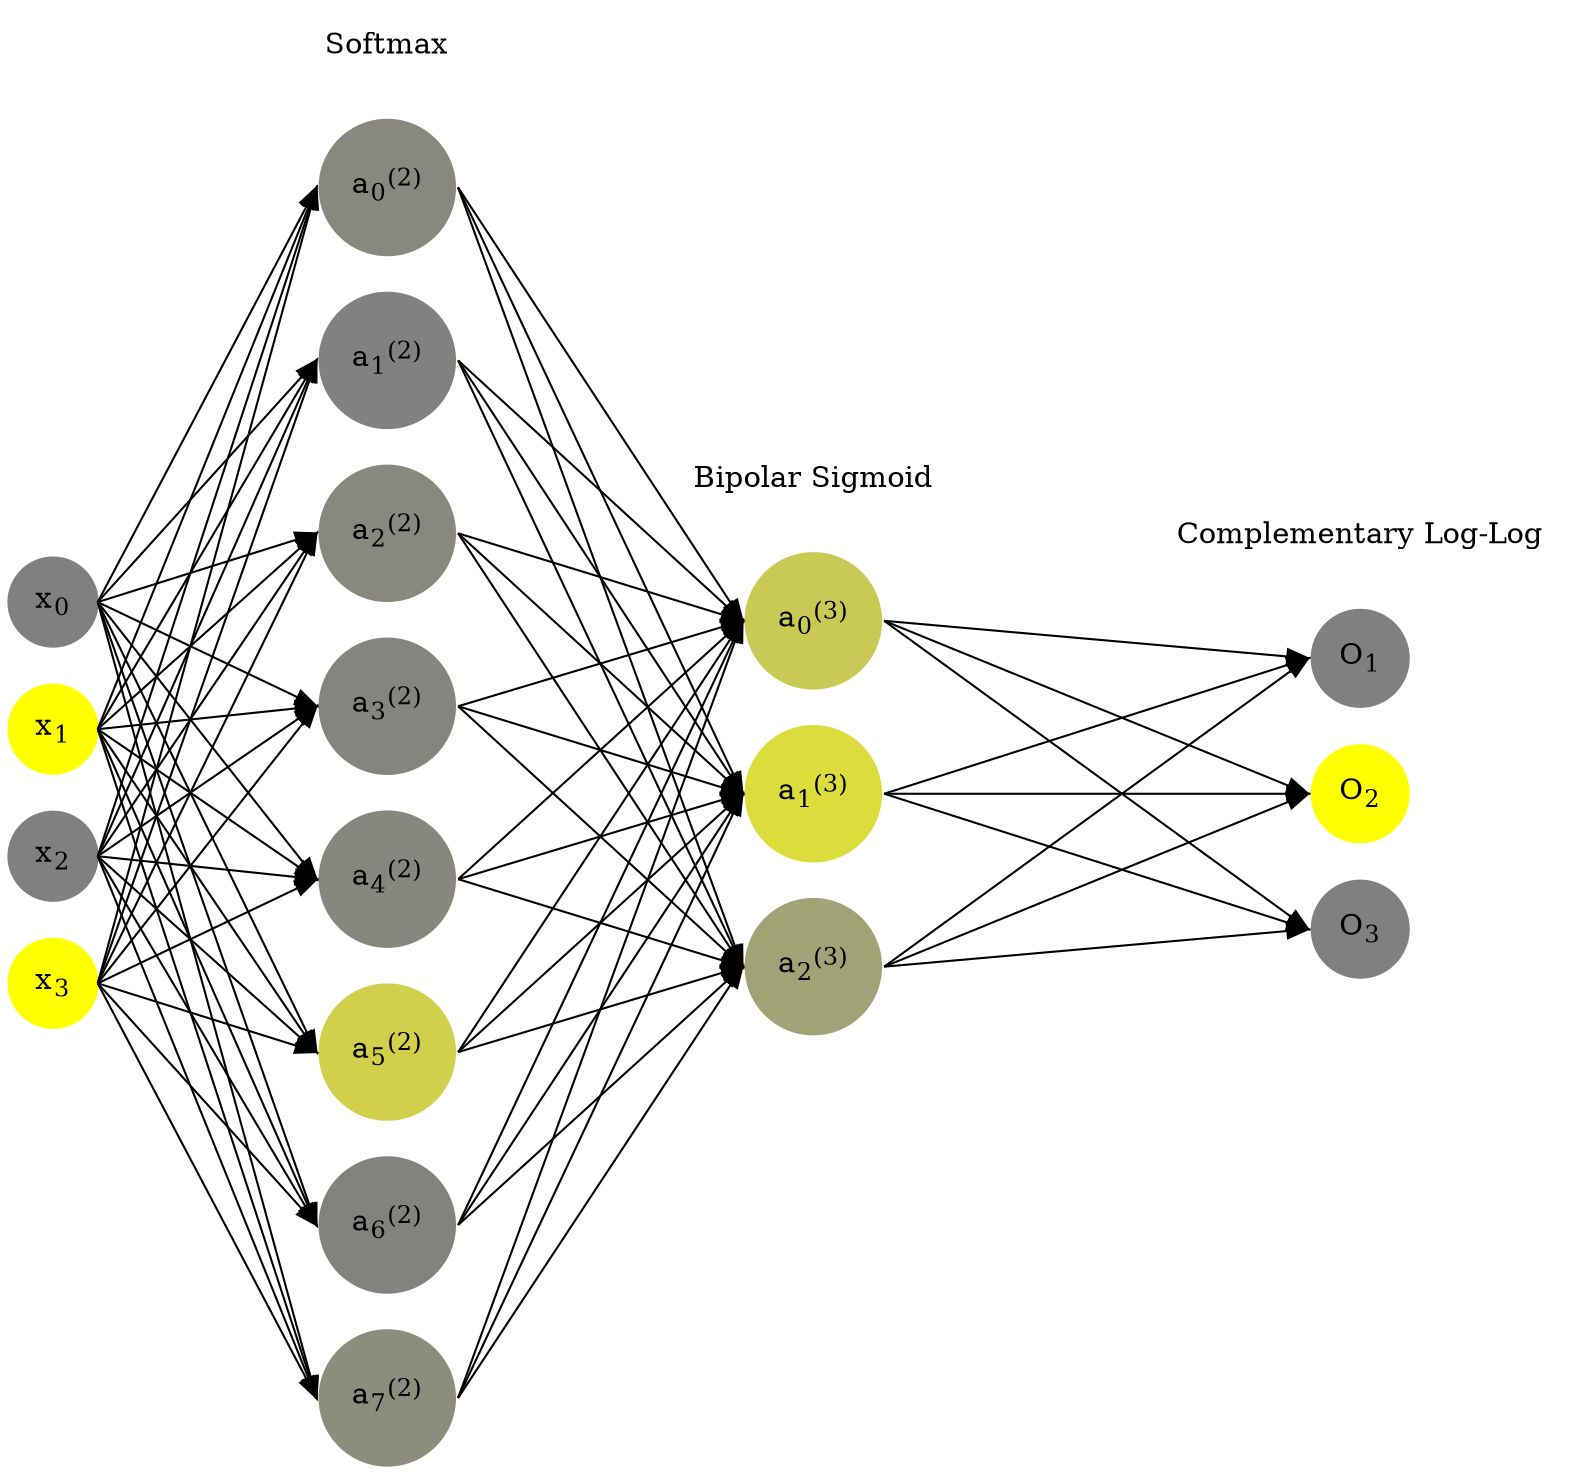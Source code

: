 digraph G {
	rankdir = LR;
	splines=false;
	edge[style=invis];
	ranksep= 1.4;
	{
	node [shape=circle, color="0.1667, 0.0, 0.5", style=filled, fillcolor="0.1667, 0.0, 0.5"];
	x0 [label=<x<sub>0</sub>>];
	}
	{
	node [shape=circle, color="0.1667, 1.0, 1.0", style=filled, fillcolor="0.1667, 1.0, 1.0"];
	x1 [label=<x<sub>1</sub>>];
	}
	{
	node [shape=circle, color="0.1667, 0.0, 0.5", style=filled, fillcolor="0.1667, 0.0, 0.5"];
	x2 [label=<x<sub>2</sub>>];
	}
	{
	node [shape=circle, color="0.1667, 1.0, 1.0", style=filled, fillcolor="0.1667, 1.0, 1.0"];
	x3 [label=<x<sub>3</sub>>];
	}
	{
	node [shape=circle, color="0.1667, 0.063223, 0.531612", style=filled, fillcolor="0.1667, 0.063223, 0.531612"];
	a02 [label=<a<sub>0</sub><sup>(2)</sup>>];
	}
	{
	node [shape=circle, color="0.1667, 0.012641, 0.506320", style=filled, fillcolor="0.1667, 0.012641, 0.506320"];
	a12 [label=<a<sub>1</sub><sup>(2)</sup>>];
	}
	{
	node [shape=circle, color="0.1667, 0.068904, 0.534452", style=filled, fillcolor="0.1667, 0.068904, 0.534452"];
	a22 [label=<a<sub>2</sub><sup>(2)</sup>>];
	}
	{
	node [shape=circle, color="0.1667, 0.042436, 0.521218", style=filled, fillcolor="0.1667, 0.042436, 0.521218"];
	a32 [label=<a<sub>3</sub><sup>(2)</sup>>];
	}
	{
	node [shape=circle, color="0.1667, 0.058227, 0.529113", style=filled, fillcolor="0.1667, 0.058227, 0.529113"];
	a42 [label=<a<sub>4</sub><sup>(2)</sup>>];
	}
	{
	node [shape=circle, color="0.1667, 0.629863, 0.814931", style=filled, fillcolor="0.1667, 0.629863, 0.814931"];
	a52 [label=<a<sub>5</sub><sup>(2)</sup>>];
	}
	{
	node [shape=circle, color="0.1667, 0.022723, 0.511362", style=filled, fillcolor="0.1667, 0.022723, 0.511362"];
	a62 [label=<a<sub>6</sub><sup>(2)</sup>>];
	}
	{
	node [shape=circle, color="0.1667, 0.101984, 0.550992", style=filled, fillcolor="0.1667, 0.101984, 0.550992"];
	a72 [label=<a<sub>7</sub><sup>(2)</sup>>];
	}
	{
	node [shape=circle, color="0.1667, 0.574276, 0.787138", style=filled, fillcolor="0.1667, 0.574276, 0.787138"];
	a03 [label=<a<sub>0</sub><sup>(3)</sup>>];
	}
	{
	node [shape=circle, color="0.1667, 0.724006, 0.862003", style=filled, fillcolor="0.1667, 0.724006, 0.862003"];
	a13 [label=<a<sub>1</sub><sup>(3)</sup>>];
	}
	{
	node [shape=circle, color="0.1667, 0.265644, 0.632822", style=filled, fillcolor="0.1667, 0.265644, 0.632822"];
	a23 [label=<a<sub>2</sub><sup>(3)</sup>>];
	}
	{
	node [shape=circle, color="0.1667, 0.0, 0.5", style=filled, fillcolor="0.1667, 0.0, 0.5"];
	O1 [label=<O<sub>1</sub>>];
	}
	{
	node [shape=circle, color="0.1667, 1.0, 1.0", style=filled, fillcolor="0.1667, 1.0, 1.0"];
	O2 [label=<O<sub>2</sub>>];
	}
	{
	node [shape=circle, color="0.1667, 0.0, 0.5", style=filled, fillcolor="0.1667, 0.0, 0.5"];
	O3 [label=<O<sub>3</sub>>];
	}
	{
	rank=same;
	x0->x1->x2->x3;
	}
	{
	rank=same;
	a02->a12->a22->a32->a42->a52->a62->a72;
	}
	{
	rank=same;
	a03->a13->a23;
	}
	{
	rank=same;
	O1->O2->O3;
	}
	l1 [shape=plaintext,label="Softmax"];
	l1->a02;
	{rank=same; l1;a02};
	l2 [shape=plaintext,label="Bipolar Sigmoid"];
	l2->a03;
	{rank=same; l2;a03};
	l3 [shape=plaintext,label="Complementary Log-Log"];
	l3->O1;
	{rank=same; l3;O1};
edge[style=solid, tailport=e, headport=w];
	{x0;x1;x2;x3} -> {a02;a12;a22;a32;a42;a52;a62;a72};
	{a02;a12;a22;a32;a42;a52;a62;a72} -> {a03;a13;a23};
	{a03;a13;a23} -> {O1,O2,O3};
}